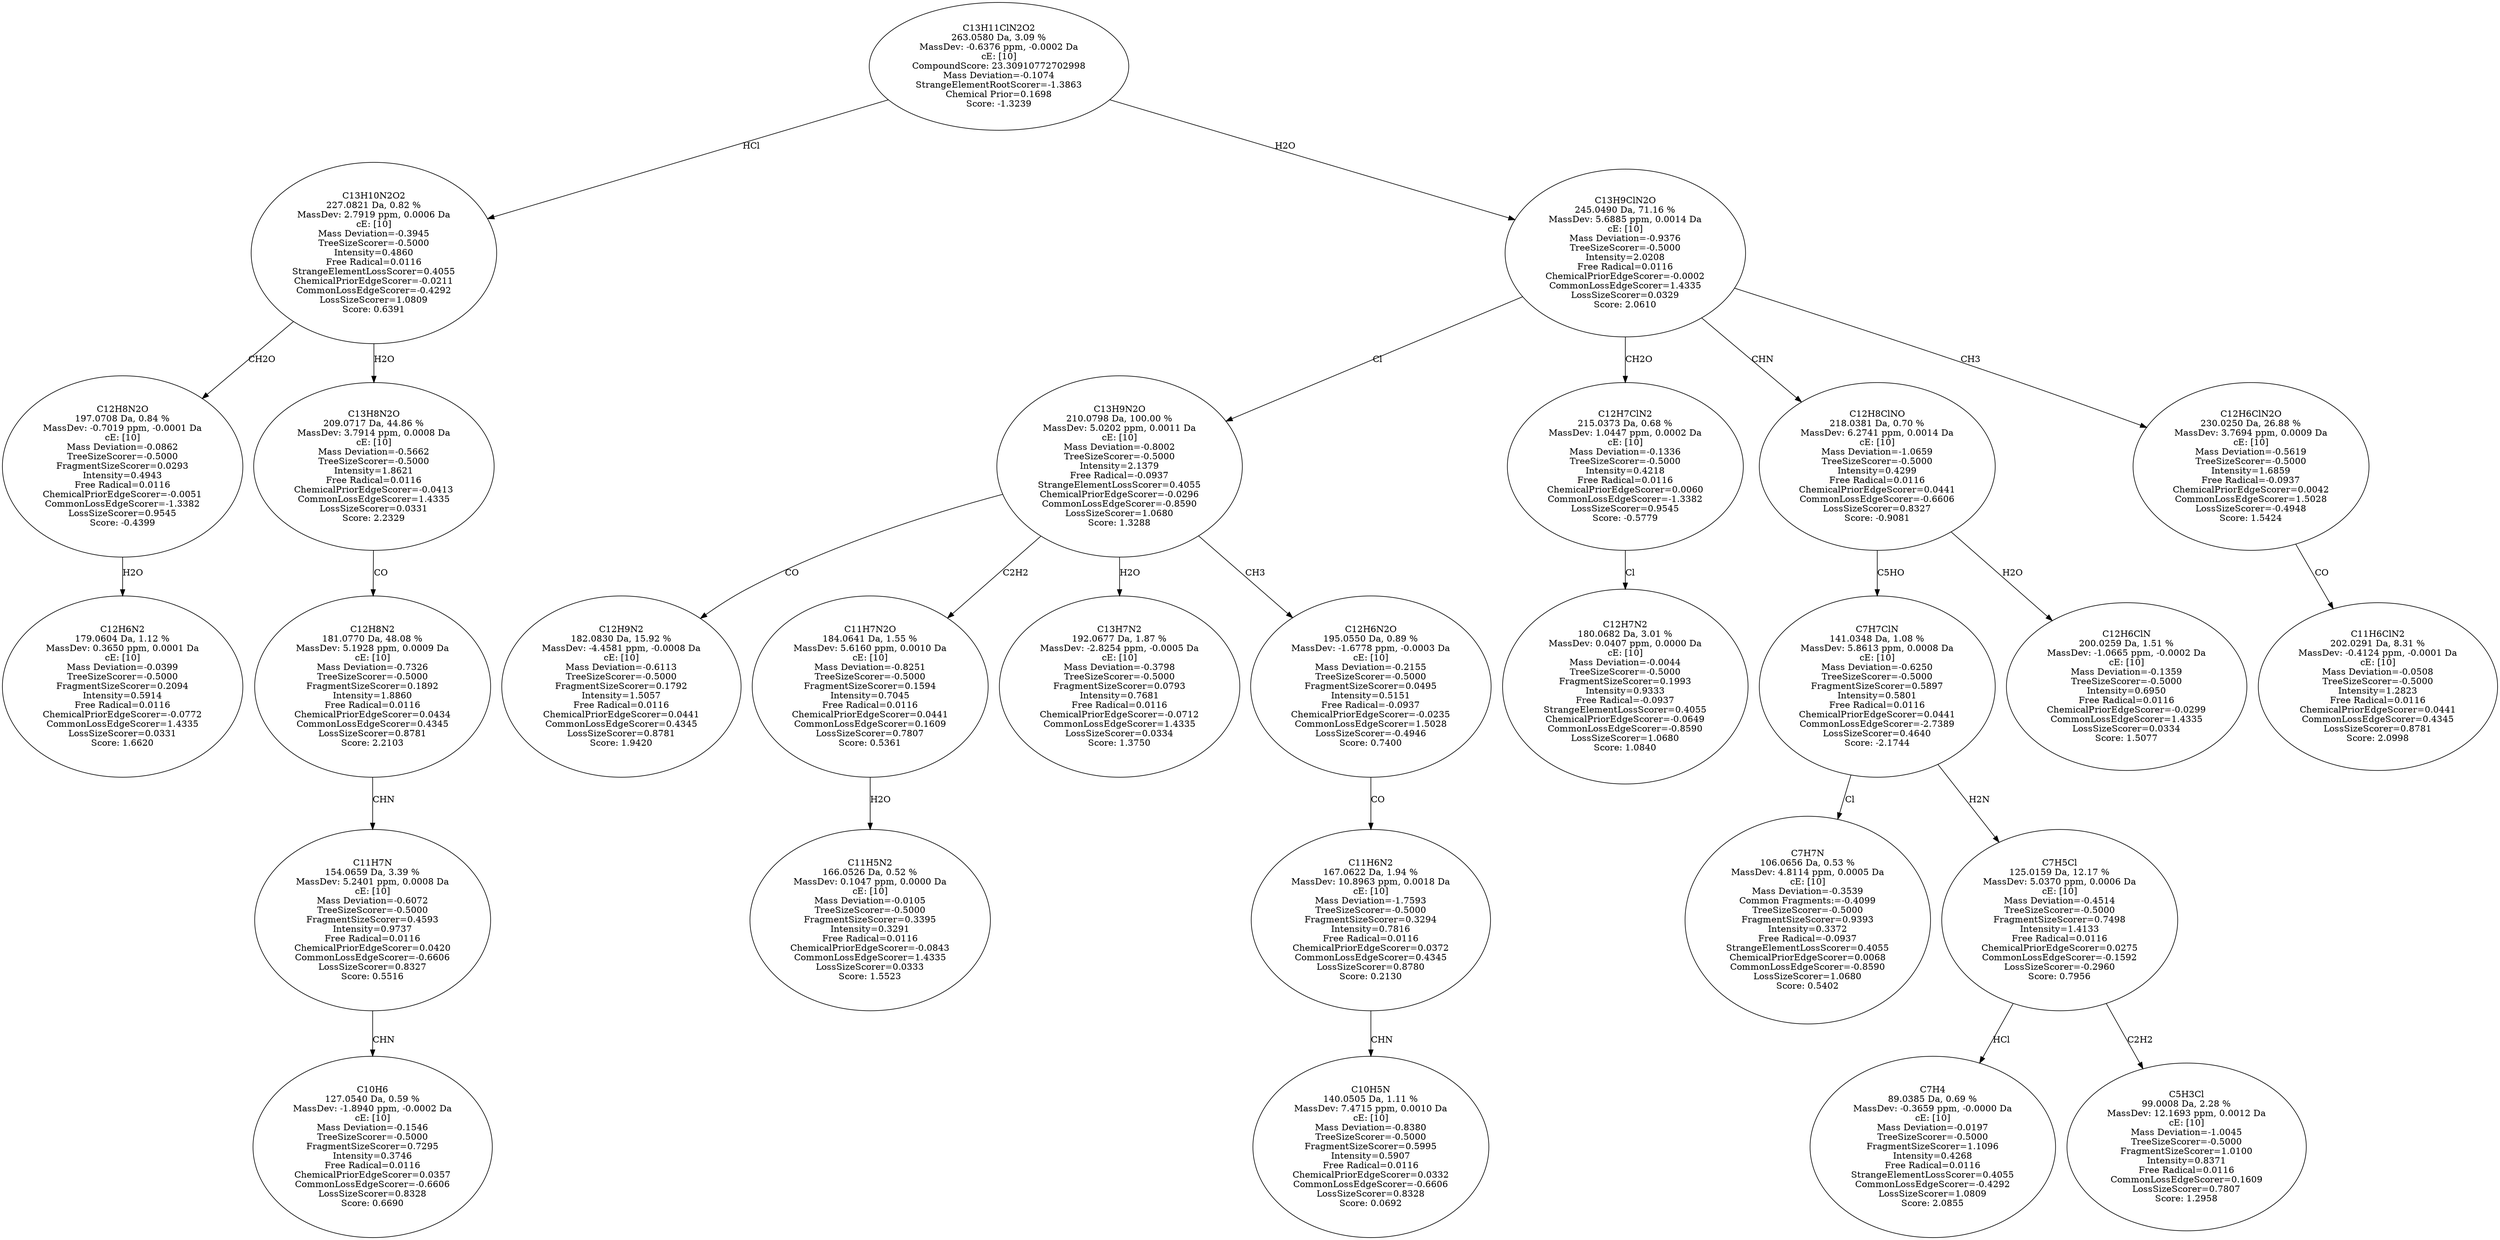 strict digraph {
v1 [label="C12H6N2\n179.0604 Da, 1.12 %\nMassDev: 0.3650 ppm, 0.0001 Da\ncE: [10]\nMass Deviation=-0.0399\nTreeSizeScorer=-0.5000\nFragmentSizeScorer=0.2094\nIntensity=0.5914\nFree Radical=0.0116\nChemicalPriorEdgeScorer=-0.0772\nCommonLossEdgeScorer=1.4335\nLossSizeScorer=0.0331\nScore: 1.6620"];
v2 [label="C12H8N2O\n197.0708 Da, 0.84 %\nMassDev: -0.7019 ppm, -0.0001 Da\ncE: [10]\nMass Deviation=-0.0862\nTreeSizeScorer=-0.5000\nFragmentSizeScorer=0.0293\nIntensity=0.4943\nFree Radical=0.0116\nChemicalPriorEdgeScorer=-0.0051\nCommonLossEdgeScorer=-1.3382\nLossSizeScorer=0.9545\nScore: -0.4399"];
v3 [label="C10H6\n127.0540 Da, 0.59 %\nMassDev: -1.8940 ppm, -0.0002 Da\ncE: [10]\nMass Deviation=-0.1546\nTreeSizeScorer=-0.5000\nFragmentSizeScorer=0.7295\nIntensity=0.3746\nFree Radical=0.0116\nChemicalPriorEdgeScorer=0.0357\nCommonLossEdgeScorer=-0.6606\nLossSizeScorer=0.8328\nScore: 0.6690"];
v4 [label="C11H7N\n154.0659 Da, 3.39 %\nMassDev: 5.2401 ppm, 0.0008 Da\ncE: [10]\nMass Deviation=-0.6072\nTreeSizeScorer=-0.5000\nFragmentSizeScorer=0.4593\nIntensity=0.9737\nFree Radical=0.0116\nChemicalPriorEdgeScorer=0.0420\nCommonLossEdgeScorer=-0.6606\nLossSizeScorer=0.8327\nScore: 0.5516"];
v5 [label="C12H8N2\n181.0770 Da, 48.08 %\nMassDev: 5.1928 ppm, 0.0009 Da\ncE: [10]\nMass Deviation=-0.7326\nTreeSizeScorer=-0.5000\nFragmentSizeScorer=0.1892\nIntensity=1.8860\nFree Radical=0.0116\nChemicalPriorEdgeScorer=0.0434\nCommonLossEdgeScorer=0.4345\nLossSizeScorer=0.8781\nScore: 2.2103"];
v6 [label="C13H8N2O\n209.0717 Da, 44.86 %\nMassDev: 3.7914 ppm, 0.0008 Da\ncE: [10]\nMass Deviation=-0.5662\nTreeSizeScorer=-0.5000\nIntensity=1.8621\nFree Radical=0.0116\nChemicalPriorEdgeScorer=-0.0413\nCommonLossEdgeScorer=1.4335\nLossSizeScorer=0.0331\nScore: 2.2329"];
v7 [label="C13H10N2O2\n227.0821 Da, 0.82 %\nMassDev: 2.7919 ppm, 0.0006 Da\ncE: [10]\nMass Deviation=-0.3945\nTreeSizeScorer=-0.5000\nIntensity=0.4860\nFree Radical=0.0116\nStrangeElementLossScorer=0.4055\nChemicalPriorEdgeScorer=-0.0211\nCommonLossEdgeScorer=-0.4292\nLossSizeScorer=1.0809\nScore: 0.6391"];
v8 [label="C12H9N2\n182.0830 Da, 15.92 %\nMassDev: -4.4581 ppm, -0.0008 Da\ncE: [10]\nMass Deviation=-0.6113\nTreeSizeScorer=-0.5000\nFragmentSizeScorer=0.1792\nIntensity=1.5057\nFree Radical=0.0116\nChemicalPriorEdgeScorer=0.0441\nCommonLossEdgeScorer=0.4345\nLossSizeScorer=0.8781\nScore: 1.9420"];
v9 [label="C11H5N2\n166.0526 Da, 0.52 %\nMassDev: 0.1047 ppm, 0.0000 Da\ncE: [10]\nMass Deviation=-0.0105\nTreeSizeScorer=-0.5000\nFragmentSizeScorer=0.3395\nIntensity=0.3291\nFree Radical=0.0116\nChemicalPriorEdgeScorer=-0.0843\nCommonLossEdgeScorer=1.4335\nLossSizeScorer=0.0333\nScore: 1.5523"];
v10 [label="C11H7N2O\n184.0641 Da, 1.55 %\nMassDev: 5.6160 ppm, 0.0010 Da\ncE: [10]\nMass Deviation=-0.8251\nTreeSizeScorer=-0.5000\nFragmentSizeScorer=0.1594\nIntensity=0.7045\nFree Radical=0.0116\nChemicalPriorEdgeScorer=0.0441\nCommonLossEdgeScorer=0.1609\nLossSizeScorer=0.7807\nScore: 0.5361"];
v11 [label="C13H7N2\n192.0677 Da, 1.87 %\nMassDev: -2.8254 ppm, -0.0005 Da\ncE: [10]\nMass Deviation=-0.3798\nTreeSizeScorer=-0.5000\nFragmentSizeScorer=0.0793\nIntensity=0.7681\nFree Radical=0.0116\nChemicalPriorEdgeScorer=-0.0712\nCommonLossEdgeScorer=1.4335\nLossSizeScorer=0.0334\nScore: 1.3750"];
v12 [label="C10H5N\n140.0505 Da, 1.11 %\nMassDev: 7.4715 ppm, 0.0010 Da\ncE: [10]\nMass Deviation=-0.8380\nTreeSizeScorer=-0.5000\nFragmentSizeScorer=0.5995\nIntensity=0.5907\nFree Radical=0.0116\nChemicalPriorEdgeScorer=0.0332\nCommonLossEdgeScorer=-0.6606\nLossSizeScorer=0.8328\nScore: 0.0692"];
v13 [label="C11H6N2\n167.0622 Da, 1.94 %\nMassDev: 10.8963 ppm, 0.0018 Da\ncE: [10]\nMass Deviation=-1.7593\nTreeSizeScorer=-0.5000\nFragmentSizeScorer=0.3294\nIntensity=0.7816\nFree Radical=0.0116\nChemicalPriorEdgeScorer=0.0372\nCommonLossEdgeScorer=0.4345\nLossSizeScorer=0.8780\nScore: 0.2130"];
v14 [label="C12H6N2O\n195.0550 Da, 0.89 %\nMassDev: -1.6778 ppm, -0.0003 Da\ncE: [10]\nMass Deviation=-0.2155\nTreeSizeScorer=-0.5000\nFragmentSizeScorer=0.0495\nIntensity=0.5151\nFree Radical=-0.0937\nChemicalPriorEdgeScorer=-0.0235\nCommonLossEdgeScorer=1.5028\nLossSizeScorer=-0.4946\nScore: 0.7400"];
v15 [label="C13H9N2O\n210.0798 Da, 100.00 %\nMassDev: 5.0202 ppm, 0.0011 Da\ncE: [10]\nMass Deviation=-0.8002\nTreeSizeScorer=-0.5000\nIntensity=2.1379\nFree Radical=-0.0937\nStrangeElementLossScorer=0.4055\nChemicalPriorEdgeScorer=-0.0296\nCommonLossEdgeScorer=-0.8590\nLossSizeScorer=1.0680\nScore: 1.3288"];
v16 [label="C12H7N2\n180.0682 Da, 3.01 %\nMassDev: 0.0407 ppm, 0.0000 Da\ncE: [10]\nMass Deviation=-0.0044\nTreeSizeScorer=-0.5000\nFragmentSizeScorer=0.1993\nIntensity=0.9333\nFree Radical=-0.0937\nStrangeElementLossScorer=0.4055\nChemicalPriorEdgeScorer=-0.0649\nCommonLossEdgeScorer=-0.8590\nLossSizeScorer=1.0680\nScore: 1.0840"];
v17 [label="C12H7ClN2\n215.0373 Da, 0.68 %\nMassDev: 1.0447 ppm, 0.0002 Da\ncE: [10]\nMass Deviation=-0.1336\nTreeSizeScorer=-0.5000\nIntensity=0.4218\nFree Radical=0.0116\nChemicalPriorEdgeScorer=0.0060\nCommonLossEdgeScorer=-1.3382\nLossSizeScorer=0.9545\nScore: -0.5779"];
v18 [label="C7H7N\n106.0656 Da, 0.53 %\nMassDev: 4.8114 ppm, 0.0005 Da\ncE: [10]\nMass Deviation=-0.3539\nCommon Fragments:=-0.4099\nTreeSizeScorer=-0.5000\nFragmentSizeScorer=0.9393\nIntensity=0.3372\nFree Radical=-0.0937\nStrangeElementLossScorer=0.4055\nChemicalPriorEdgeScorer=0.0068\nCommonLossEdgeScorer=-0.8590\nLossSizeScorer=1.0680\nScore: 0.5402"];
v19 [label="C7H4\n89.0385 Da, 0.69 %\nMassDev: -0.3659 ppm, -0.0000 Da\ncE: [10]\nMass Deviation=-0.0197\nTreeSizeScorer=-0.5000\nFragmentSizeScorer=1.1096\nIntensity=0.4268\nFree Radical=0.0116\nStrangeElementLossScorer=0.4055\nCommonLossEdgeScorer=-0.4292\nLossSizeScorer=1.0809\nScore: 2.0855"];
v20 [label="C5H3Cl\n99.0008 Da, 2.28 %\nMassDev: 12.1693 ppm, 0.0012 Da\ncE: [10]\nMass Deviation=-1.0045\nTreeSizeScorer=-0.5000\nFragmentSizeScorer=1.0100\nIntensity=0.8371\nFree Radical=0.0116\nCommonLossEdgeScorer=0.1609\nLossSizeScorer=0.7807\nScore: 1.2958"];
v21 [label="C7H5Cl\n125.0159 Da, 12.17 %\nMassDev: 5.0370 ppm, 0.0006 Da\ncE: [10]\nMass Deviation=-0.4514\nTreeSizeScorer=-0.5000\nFragmentSizeScorer=0.7498\nIntensity=1.4133\nFree Radical=0.0116\nChemicalPriorEdgeScorer=0.0275\nCommonLossEdgeScorer=-0.1592\nLossSizeScorer=-0.2960\nScore: 0.7956"];
v22 [label="C7H7ClN\n141.0348 Da, 1.08 %\nMassDev: 5.8613 ppm, 0.0008 Da\ncE: [10]\nMass Deviation=-0.6250\nTreeSizeScorer=-0.5000\nFragmentSizeScorer=0.5897\nIntensity=0.5801\nFree Radical=0.0116\nChemicalPriorEdgeScorer=0.0441\nCommonLossEdgeScorer=-2.7389\nLossSizeScorer=0.4640\nScore: -2.1744"];
v23 [label="C12H6ClN\n200.0259 Da, 1.51 %\nMassDev: -1.0665 ppm, -0.0002 Da\ncE: [10]\nMass Deviation=-0.1359\nTreeSizeScorer=-0.5000\nIntensity=0.6950\nFree Radical=0.0116\nChemicalPriorEdgeScorer=-0.0299\nCommonLossEdgeScorer=1.4335\nLossSizeScorer=0.0334\nScore: 1.5077"];
v24 [label="C12H8ClNO\n218.0381 Da, 0.70 %\nMassDev: 6.2741 ppm, 0.0014 Da\ncE: [10]\nMass Deviation=-1.0659\nTreeSizeScorer=-0.5000\nIntensity=0.4299\nFree Radical=0.0116\nChemicalPriorEdgeScorer=0.0441\nCommonLossEdgeScorer=-0.6606\nLossSizeScorer=0.8327\nScore: -0.9081"];
v25 [label="C11H6ClN2\n202.0291 Da, 8.31 %\nMassDev: -0.4124 ppm, -0.0001 Da\ncE: [10]\nMass Deviation=-0.0508\nTreeSizeScorer=-0.5000\nIntensity=1.2823\nFree Radical=0.0116\nChemicalPriorEdgeScorer=0.0441\nCommonLossEdgeScorer=0.4345\nLossSizeScorer=0.8781\nScore: 2.0998"];
v26 [label="C12H6ClN2O\n230.0250 Da, 26.88 %\nMassDev: 3.7694 ppm, 0.0009 Da\ncE: [10]\nMass Deviation=-0.5619\nTreeSizeScorer=-0.5000\nIntensity=1.6859\nFree Radical=-0.0937\nChemicalPriorEdgeScorer=0.0042\nCommonLossEdgeScorer=1.5028\nLossSizeScorer=-0.4948\nScore: 1.5424"];
v27 [label="C13H9ClN2O\n245.0490 Da, 71.16 %\nMassDev: 5.6885 ppm, 0.0014 Da\ncE: [10]\nMass Deviation=-0.9376\nTreeSizeScorer=-0.5000\nIntensity=2.0208\nFree Radical=0.0116\nChemicalPriorEdgeScorer=-0.0002\nCommonLossEdgeScorer=1.4335\nLossSizeScorer=0.0329\nScore: 2.0610"];
v28 [label="C13H11ClN2O2\n263.0580 Da, 3.09 %\nMassDev: -0.6376 ppm, -0.0002 Da\ncE: [10]\nCompoundScore: 23.30910772702998\nMass Deviation=-0.1074\nStrangeElementRootScorer=-1.3863\nChemical Prior=0.1698\nScore: -1.3239"];
v2 -> v1 [label="H2O"];
v7 -> v2 [label="CH2O"];
v4 -> v3 [label="CHN"];
v5 -> v4 [label="CHN"];
v6 -> v5 [label="CO"];
v7 -> v6 [label="H2O"];
v28 -> v7 [label="HCl"];
v15 -> v8 [label="CO"];
v10 -> v9 [label="H2O"];
v15 -> v10 [label="C2H2"];
v15 -> v11 [label="H2O"];
v13 -> v12 [label="CHN"];
v14 -> v13 [label="CO"];
v15 -> v14 [label="CH3"];
v27 -> v15 [label="Cl"];
v17 -> v16 [label="Cl"];
v27 -> v17 [label="CH2O"];
v22 -> v18 [label="Cl"];
v21 -> v19 [label="HCl"];
v21 -> v20 [label="C2H2"];
v22 -> v21 [label="H2N"];
v24 -> v22 [label="C5HO"];
v24 -> v23 [label="H2O"];
v27 -> v24 [label="CHN"];
v26 -> v25 [label="CO"];
v27 -> v26 [label="CH3"];
v28 -> v27 [label="H2O"];
}